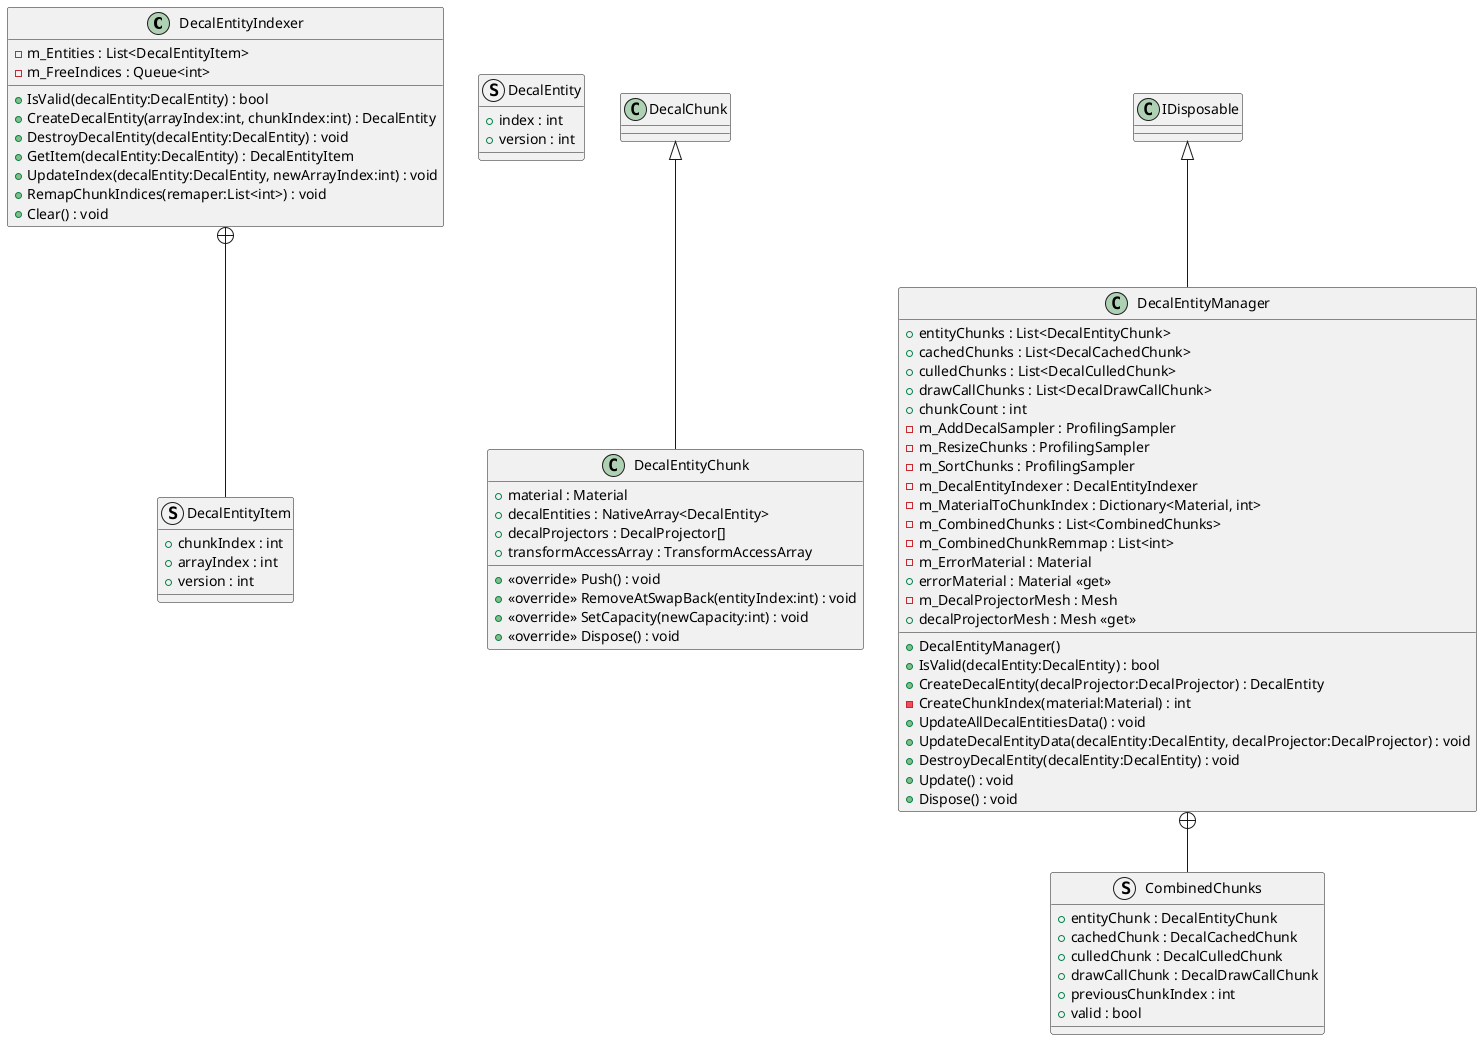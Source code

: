 @startuml
class DecalEntityIndexer {
    - m_Entities : List<DecalEntityItem>
    - m_FreeIndices : Queue<int>
    + IsValid(decalEntity:DecalEntity) : bool
    + CreateDecalEntity(arrayIndex:int, chunkIndex:int) : DecalEntity
    + DestroyDecalEntity(decalEntity:DecalEntity) : void
    + GetItem(decalEntity:DecalEntity) : DecalEntityItem
    + UpdateIndex(decalEntity:DecalEntity, newArrayIndex:int) : void
    + RemapChunkIndices(remaper:List<int>) : void
    + Clear() : void
}
struct DecalEntity {
    + index : int
    + version : int
}
class DecalEntityChunk {
    + material : Material
    + decalEntities : NativeArray<DecalEntity>
    + decalProjectors : DecalProjector[]
    + transformAccessArray : TransformAccessArray
    + <<override>> Push() : void
    + <<override>> RemoveAtSwapBack(entityIndex:int) : void
    + <<override>> SetCapacity(newCapacity:int) : void
    + <<override>> Dispose() : void
}
class DecalEntityManager {
    + entityChunks : List<DecalEntityChunk>
    + cachedChunks : List<DecalCachedChunk>
    + culledChunks : List<DecalCulledChunk>
    + drawCallChunks : List<DecalDrawCallChunk>
    + chunkCount : int
    - m_AddDecalSampler : ProfilingSampler
    - m_ResizeChunks : ProfilingSampler
    - m_SortChunks : ProfilingSampler
    - m_DecalEntityIndexer : DecalEntityIndexer
    - m_MaterialToChunkIndex : Dictionary<Material, int>
    - m_CombinedChunks : List<CombinedChunks>
    - m_CombinedChunkRemmap : List<int>
    - m_ErrorMaterial : Material
    + errorMaterial : Material <<get>>
    - m_DecalProjectorMesh : Mesh
    + decalProjectorMesh : Mesh <<get>>
    + DecalEntityManager()
    + IsValid(decalEntity:DecalEntity) : bool
    + CreateDecalEntity(decalProjector:DecalProjector) : DecalEntity
    - CreateChunkIndex(material:Material) : int
    + UpdateAllDecalEntitiesData() : void
    + UpdateDecalEntityData(decalEntity:DecalEntity, decalProjector:DecalProjector) : void
    + DestroyDecalEntity(decalEntity:DecalEntity) : void
    + Update() : void
    + Dispose() : void
}
struct DecalEntityItem {
    + chunkIndex : int
    + arrayIndex : int
    + version : int
}
struct CombinedChunks {
    + entityChunk : DecalEntityChunk
    + cachedChunk : DecalCachedChunk
    + culledChunk : DecalCulledChunk
    + drawCallChunk : DecalDrawCallChunk
    + previousChunkIndex : int
    + valid : bool
}
DecalChunk <|-- DecalEntityChunk
IDisposable <|-- DecalEntityManager
DecalEntityIndexer +-- DecalEntityItem
DecalEntityManager +-- CombinedChunks
@enduml
